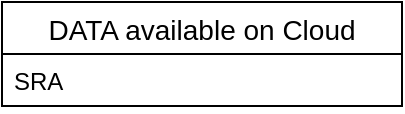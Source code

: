 <mxfile version="14.8.3" type="github"><diagram id="cb-TSlpXkkvhrSAXmfEZ" name="Page-1"><mxGraphModel dx="946" dy="589" grid="1" gridSize="10" guides="1" tooltips="1" connect="1" arrows="1" fold="1" page="1" pageScale="1" pageWidth="827" pageHeight="1169" math="0" shadow="0"><root><mxCell id="0"/><mxCell id="1" parent="0"/><mxCell id="nAag5MHlNy-MG2vHLQIz-2" value="DATA available on Cloud" style="swimlane;fontStyle=0;childLayout=stackLayout;horizontal=1;startSize=26;fillColor=none;horizontalStack=0;resizeParent=1;resizeParentMax=0;resizeLast=0;collapsible=1;marginBottom=0;fontSize=14;" vertex="1" parent="1"><mxGeometry x="360" y="280" width="200" height="52" as="geometry"/></mxCell><mxCell id="nAag5MHlNy-MG2vHLQIz-3" value="SRA" style="text;strokeColor=none;fillColor=none;align=left;verticalAlign=top;spacingLeft=4;spacingRight=4;overflow=hidden;rotatable=0;points=[[0,0.5],[1,0.5]];portConstraint=eastwest;" vertex="1" parent="nAag5MHlNy-MG2vHLQIz-2"><mxGeometry y="26" width="200" height="26" as="geometry"/></mxCell></root></mxGraphModel></diagram></mxfile>